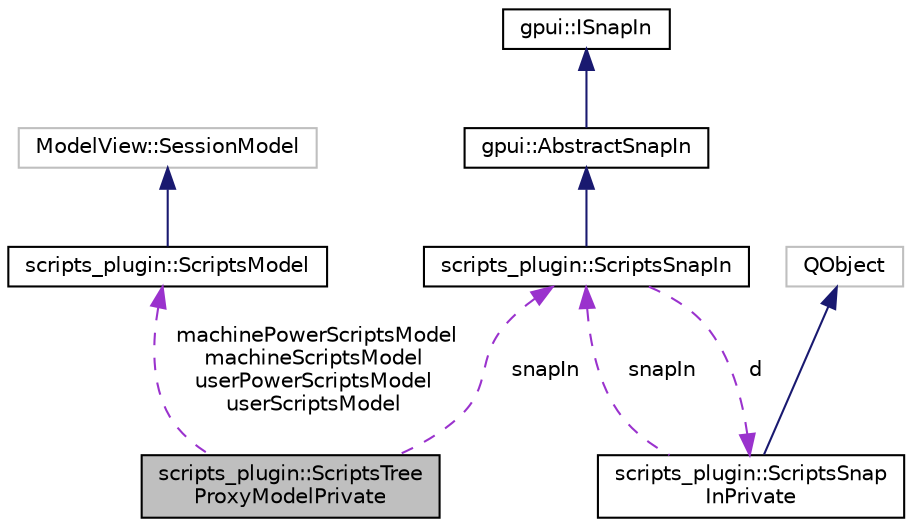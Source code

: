 digraph "scripts_plugin::ScriptsTreeProxyModelPrivate"
{
 // LATEX_PDF_SIZE
  edge [fontname="Helvetica",fontsize="10",labelfontname="Helvetica",labelfontsize="10"];
  node [fontname="Helvetica",fontsize="10",shape=record];
  Node1 [label="scripts_plugin::ScriptsTree\lProxyModelPrivate",height=0.2,width=0.4,color="black", fillcolor="grey75", style="filled", fontcolor="black",tooltip=" "];
  Node2 -> Node1 [dir="back",color="darkorchid3",fontsize="10",style="dashed",label=" machinePowerScriptsModel\nmachineScriptsModel\nuserPowerScriptsModel\nuserScriptsModel" ,fontname="Helvetica"];
  Node2 [label="scripts_plugin::ScriptsModel",height=0.2,width=0.4,color="black", fillcolor="white", style="filled",URL="$classscripts__plugin_1_1_scripts_model.html",tooltip=" "];
  Node3 -> Node2 [dir="back",color="midnightblue",fontsize="10",style="solid",fontname="Helvetica"];
  Node3 [label="ModelView::SessionModel",height=0.2,width=0.4,color="grey75", fillcolor="white", style="filled",tooltip=" "];
  Node4 -> Node1 [dir="back",color="darkorchid3",fontsize="10",style="dashed",label=" snapIn" ,fontname="Helvetica"];
  Node4 [label="scripts_plugin::ScriptsSnapIn",height=0.2,width=0.4,color="black", fillcolor="white", style="filled",URL="$classscripts__plugin_1_1_scripts_snap_in.html",tooltip=" "];
  Node5 -> Node4 [dir="back",color="midnightblue",fontsize="10",style="solid",fontname="Helvetica"];
  Node5 [label="gpui::AbstractSnapIn",height=0.2,width=0.4,color="black", fillcolor="white", style="filled",URL="$classgpui_1_1_abstract_snap_in.html",tooltip="Adapts interface of a ISnapIn for a plugin."];
  Node6 -> Node5 [dir="back",color="midnightblue",fontsize="10",style="solid",fontname="Helvetica"];
  Node6 [label="gpui::ISnapIn",height=0.2,width=0.4,color="black", fillcolor="white", style="filled",URL="$classgpui_1_1_i_snap_in.html",tooltip="The ISnapIn interface is a base for all snap-ins in a system."];
  Node7 -> Node4 [dir="back",color="darkorchid3",fontsize="10",style="dashed",label=" d" ,fontname="Helvetica"];
  Node7 [label="scripts_plugin::ScriptsSnap\lInPrivate",height=0.2,width=0.4,color="black", fillcolor="white", style="filled",URL="$classscripts__plugin_1_1_scripts_snap_in_private.html",tooltip=" "];
  Node8 -> Node7 [dir="back",color="midnightblue",fontsize="10",style="solid",fontname="Helvetica"];
  Node8 [label="QObject",height=0.2,width=0.4,color="grey75", fillcolor="white", style="filled",tooltip=" "];
  Node4 -> Node7 [dir="back",color="darkorchid3",fontsize="10",style="dashed",label=" snapIn" ,fontname="Helvetica"];
}
